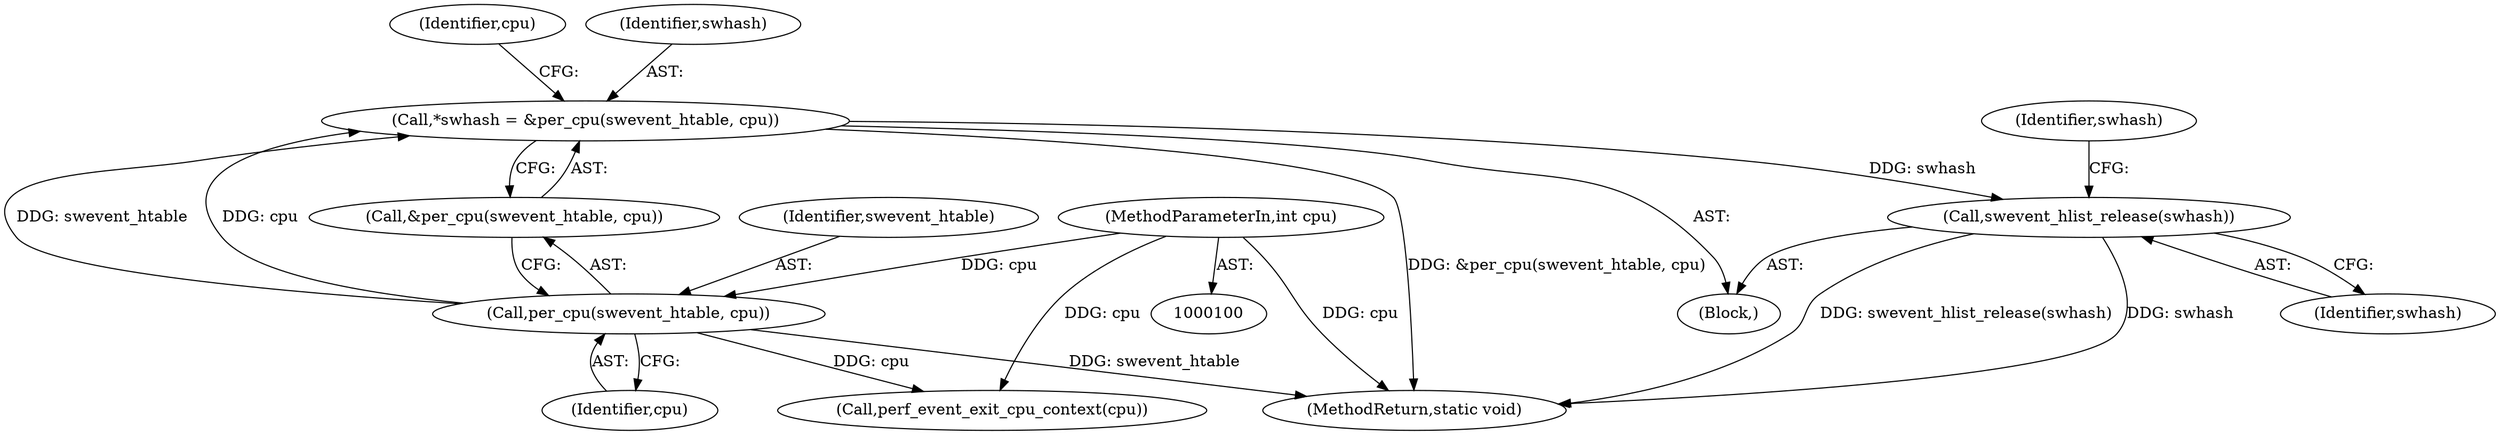 digraph "1_linux_12ca6ad2e3a896256f086497a7c7406a547ee373@pointer" {
"1000122" [label="(Call,swevent_hlist_release(swhash))"];
"1000104" [label="(Call,*swhash = &per_cpu(swevent_htable, cpu))"];
"1000107" [label="(Call,per_cpu(swevent_htable, cpu))"];
"1000101" [label="(MethodParameterIn,int cpu)"];
"1000107" [label="(Call,per_cpu(swevent_htable, cpu))"];
"1000123" [label="(Identifier,swhash)"];
"1000101" [label="(MethodParameterIn,int cpu)"];
"1000104" [label="(Call,*swhash = &per_cpu(swevent_htable, cpu))"];
"1000127" [label="(Identifier,swhash)"];
"1000122" [label="(Call,swevent_hlist_release(swhash))"];
"1000109" [label="(Identifier,cpu)"];
"1000111" [label="(Identifier,cpu)"];
"1000105" [label="(Identifier,swhash)"];
"1000106" [label="(Call,&per_cpu(swevent_htable, cpu))"];
"1000108" [label="(Identifier,swevent_htable)"];
"1000110" [label="(Call,perf_event_exit_cpu_context(cpu))"];
"1000129" [label="(MethodReturn,static void)"];
"1000102" [label="(Block,)"];
"1000122" -> "1000102"  [label="AST: "];
"1000122" -> "1000123"  [label="CFG: "];
"1000123" -> "1000122"  [label="AST: "];
"1000127" -> "1000122"  [label="CFG: "];
"1000122" -> "1000129"  [label="DDG: swhash"];
"1000122" -> "1000129"  [label="DDG: swevent_hlist_release(swhash)"];
"1000104" -> "1000122"  [label="DDG: swhash"];
"1000104" -> "1000102"  [label="AST: "];
"1000104" -> "1000106"  [label="CFG: "];
"1000105" -> "1000104"  [label="AST: "];
"1000106" -> "1000104"  [label="AST: "];
"1000111" -> "1000104"  [label="CFG: "];
"1000104" -> "1000129"  [label="DDG: &per_cpu(swevent_htable, cpu)"];
"1000107" -> "1000104"  [label="DDG: swevent_htable"];
"1000107" -> "1000104"  [label="DDG: cpu"];
"1000107" -> "1000106"  [label="AST: "];
"1000107" -> "1000109"  [label="CFG: "];
"1000108" -> "1000107"  [label="AST: "];
"1000109" -> "1000107"  [label="AST: "];
"1000106" -> "1000107"  [label="CFG: "];
"1000107" -> "1000129"  [label="DDG: swevent_htable"];
"1000101" -> "1000107"  [label="DDG: cpu"];
"1000107" -> "1000110"  [label="DDG: cpu"];
"1000101" -> "1000100"  [label="AST: "];
"1000101" -> "1000129"  [label="DDG: cpu"];
"1000101" -> "1000110"  [label="DDG: cpu"];
}
